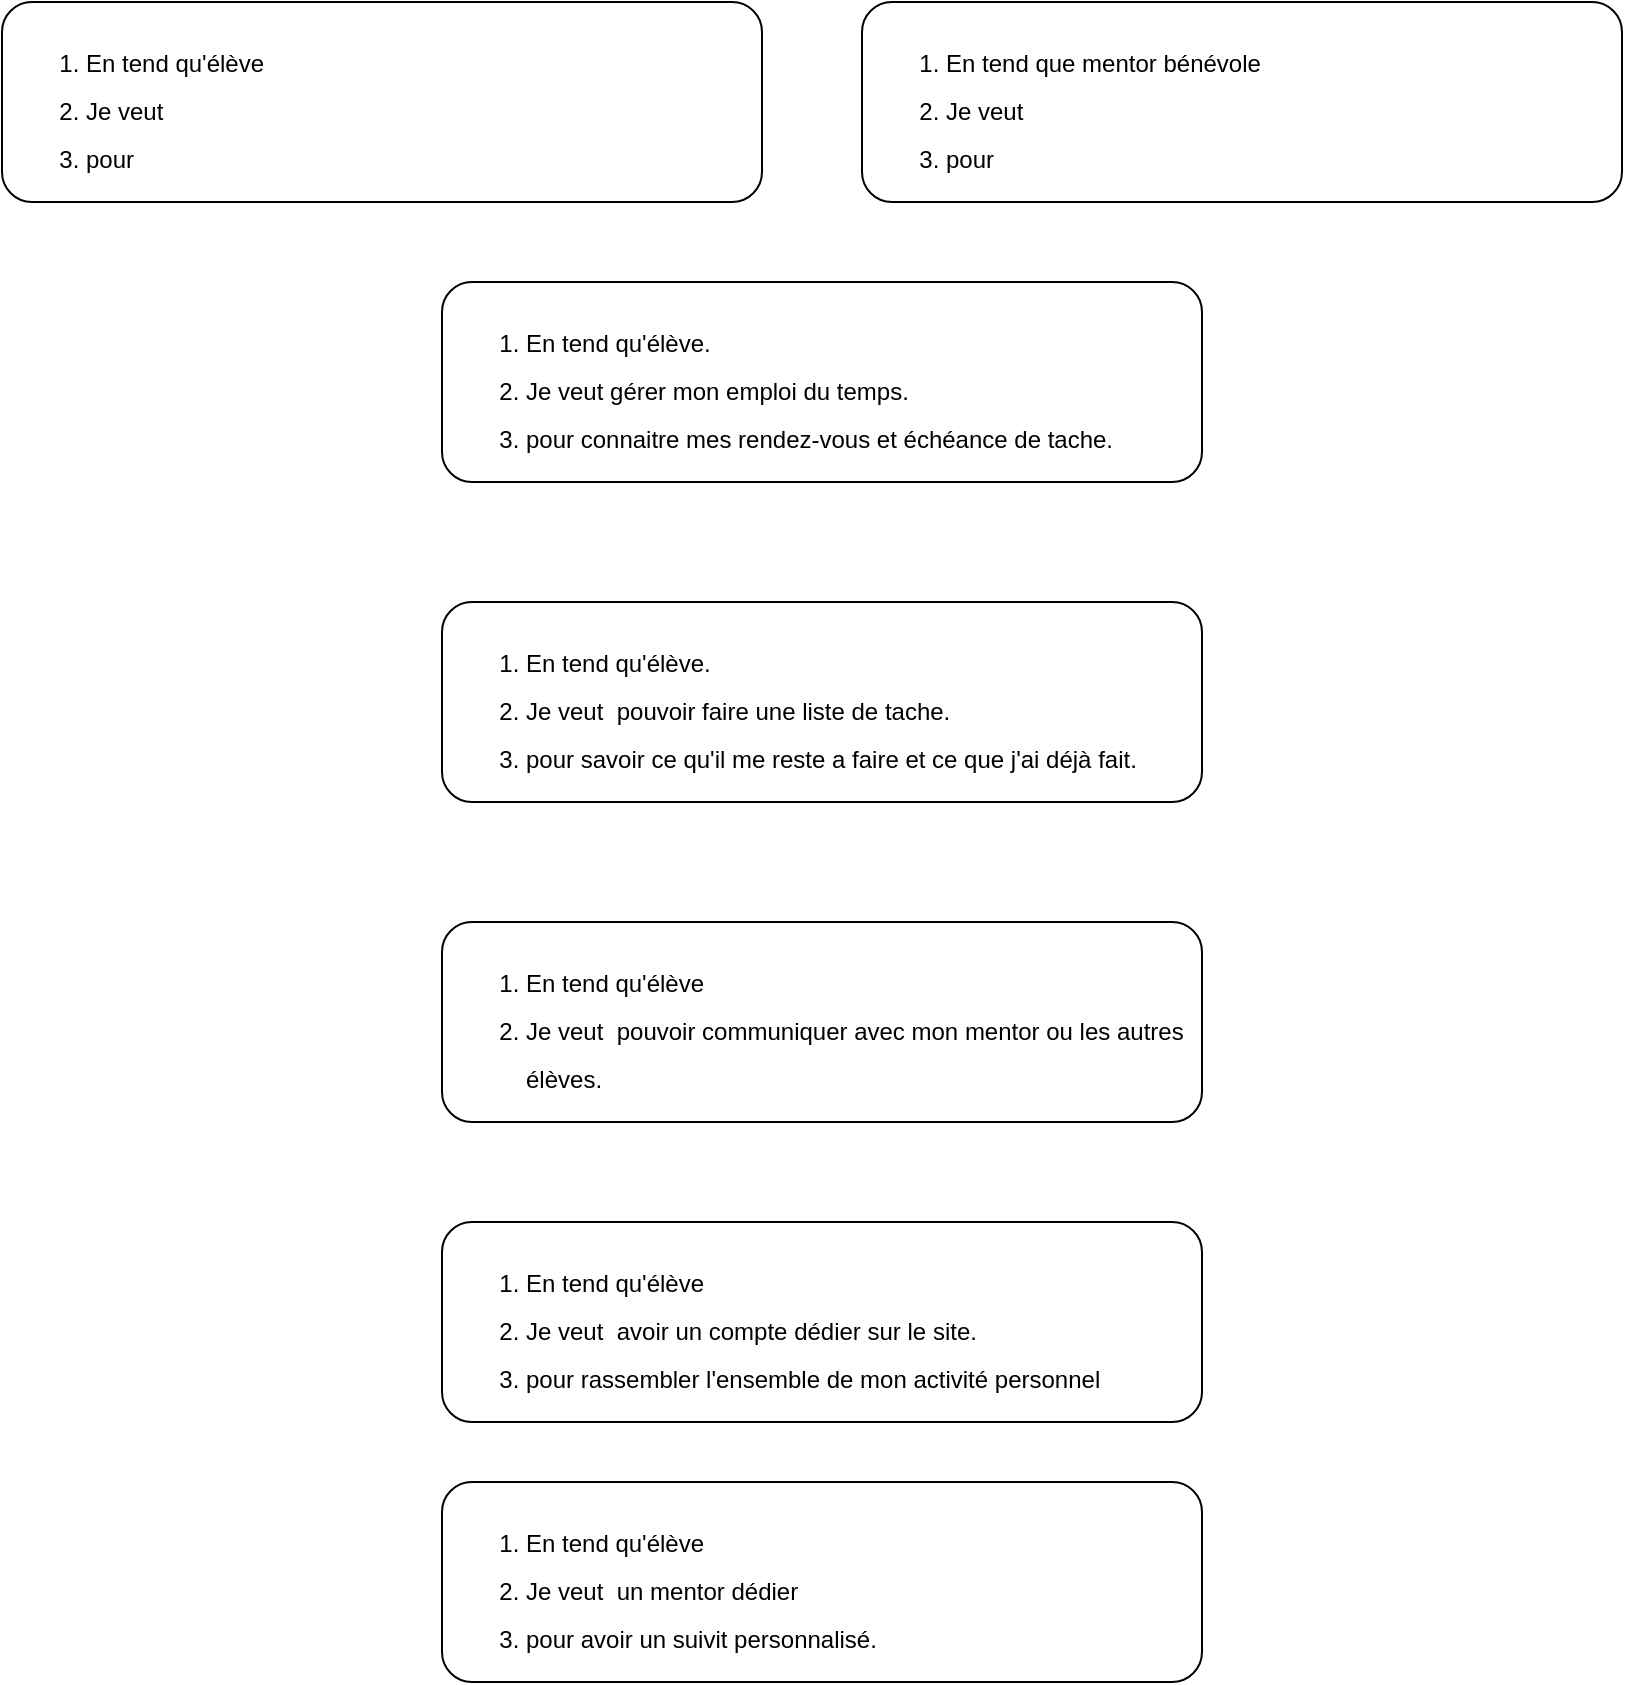 <mxfile version="21.5.1" type="github">
  <diagram name="Page-1" id="sj1A13hGBqNmOc4zXh2_">
    <mxGraphModel dx="1455" dy="2755" grid="1" gridSize="10" guides="1" tooltips="1" connect="1" arrows="1" fold="1" page="1" pageScale="1" pageWidth="827" pageHeight="1169" math="0" shadow="0">
      <root>
        <mxCell id="0" />
        <mxCell id="1" parent="0" />
        <mxCell id="OetnsAStxz32LthR_dCU-3" value="" style="group" vertex="1" connectable="0" parent="1">
          <mxGeometry x="-20" width="380" height="100" as="geometry" />
        </mxCell>
        <mxCell id="EO4pnPSAchLOPsAstI3M-14" value="" style="rounded=1;whiteSpace=wrap;html=1;" parent="OetnsAStxz32LthR_dCU-3" vertex="1">
          <mxGeometry width="380" height="100" as="geometry" />
        </mxCell>
        <mxCell id="EO4pnPSAchLOPsAstI3M-6" value="&lt;ol style=&quot;line-height: 200%;&quot;&gt;&lt;li&gt;En tend qu&#39;élève.&lt;/li&gt;&lt;li&gt;Je veut gérer mon emploi du temps. &lt;br&gt;&lt;/li&gt;&lt;li&gt;pour connaitre mes rendez-vous et échéance de tache.&lt;br&gt;&lt;/li&gt;&lt;/ol&gt;" style="text;strokeColor=none;fillColor=none;align=left;verticalAlign=middle;spacingLeft=0;spacingRight=4;overflow=hidden;rotatable=0;points=[[0,0.5],[1,0.5]];portConstraint=eastwest;whiteSpace=wrap;html=1;spacing=2;spacingTop=4;spacingBottom=4;imageAspect=1;" parent="OetnsAStxz32LthR_dCU-3" vertex="1">
          <mxGeometry width="380" height="100" as="geometry" />
        </mxCell>
        <mxCell id="OetnsAStxz32LthR_dCU-14" value="" style="group" vertex="1" connectable="0" parent="1">
          <mxGeometry x="190" y="-140" width="380" height="100" as="geometry" />
        </mxCell>
        <mxCell id="OetnsAStxz32LthR_dCU-15" value="" style="rounded=1;whiteSpace=wrap;html=1;" vertex="1" parent="OetnsAStxz32LthR_dCU-14">
          <mxGeometry width="380" height="100" as="geometry" />
        </mxCell>
        <mxCell id="OetnsAStxz32LthR_dCU-16" value="&lt;ol style=&quot;line-height: 200%;&quot;&gt;&lt;li&gt;En tend que mentor bénévole&lt;br&gt;&lt;/li&gt;&lt;li&gt;Je veut&amp;nbsp; &lt;br&gt;&lt;/li&gt;&lt;li&gt;pour&lt;/li&gt;&lt;/ol&gt;" style="text;strokeColor=none;fillColor=none;align=left;verticalAlign=middle;spacingLeft=0;spacingRight=4;overflow=hidden;rotatable=0;points=[[0,0.5],[1,0.5]];portConstraint=eastwest;whiteSpace=wrap;html=1;spacing=2;spacingTop=4;spacingBottom=4;imageAspect=1;" vertex="1" parent="OetnsAStxz32LthR_dCU-14">
          <mxGeometry width="380" height="100" as="geometry" />
        </mxCell>
        <mxCell id="OetnsAStxz32LthR_dCU-17" value="" style="group" vertex="1" connectable="0" parent="1">
          <mxGeometry x="-240" y="-140" width="380" height="100" as="geometry" />
        </mxCell>
        <mxCell id="OetnsAStxz32LthR_dCU-18" value="" style="rounded=1;whiteSpace=wrap;html=1;" vertex="1" parent="OetnsAStxz32LthR_dCU-17">
          <mxGeometry width="380" height="100" as="geometry" />
        </mxCell>
        <mxCell id="OetnsAStxz32LthR_dCU-19" value="&lt;ol style=&quot;line-height: 200%;&quot;&gt;&lt;li&gt;En tend qu&#39;élève&lt;/li&gt;&lt;li&gt;Je veut&amp;nbsp; &lt;br&gt;&lt;/li&gt;&lt;li&gt;pour&lt;/li&gt;&lt;/ol&gt;" style="text;strokeColor=none;fillColor=none;align=left;verticalAlign=middle;spacingLeft=0;spacingRight=4;overflow=hidden;rotatable=0;points=[[0,0.5],[1,0.5]];portConstraint=eastwest;whiteSpace=wrap;html=1;spacing=2;spacingTop=4;spacingBottom=4;imageAspect=1;" vertex="1" parent="OetnsAStxz32LthR_dCU-17">
          <mxGeometry width="380" height="100" as="geometry" />
        </mxCell>
        <mxCell id="OetnsAStxz32LthR_dCU-24" value="" style="group" vertex="1" connectable="0" parent="1">
          <mxGeometry x="-20" y="160" width="380" height="100" as="geometry" />
        </mxCell>
        <mxCell id="OetnsAStxz32LthR_dCU-12" value="" style="rounded=1;whiteSpace=wrap;html=1;container=0;" vertex="1" parent="OetnsAStxz32LthR_dCU-24">
          <mxGeometry width="380" height="100" as="geometry" />
        </mxCell>
        <mxCell id="OetnsAStxz32LthR_dCU-23" value="&lt;ol style=&quot;line-height: 200%;&quot;&gt;&lt;li&gt;En tend qu&#39;élève.&lt;br&gt;&lt;/li&gt;&lt;li&gt;Je veut&amp;nbsp; pouvoir faire une liste de tache.&lt;br&gt;&lt;/li&gt;&lt;li&gt;pour savoir ce qu&#39;il me reste a faire et ce que j&#39;ai déjà fait.&lt;br&gt;&lt;/li&gt;&lt;/ol&gt;" style="text;strokeColor=none;fillColor=none;align=left;verticalAlign=middle;spacingLeft=0;spacingRight=4;overflow=hidden;rotatable=0;points=[[0,0.5],[1,0.5]];portConstraint=eastwest;whiteSpace=wrap;html=1;spacing=2;spacingTop=4;spacingBottom=4;imageAspect=1;" vertex="1" parent="OetnsAStxz32LthR_dCU-24">
          <mxGeometry width="380" height="100" as="geometry" />
        </mxCell>
        <mxCell id="OetnsAStxz32LthR_dCU-25" value="" style="group" vertex="1" connectable="0" parent="1">
          <mxGeometry x="-20" y="320" width="380" height="100" as="geometry" />
        </mxCell>
        <mxCell id="OetnsAStxz32LthR_dCU-26" value="" style="rounded=1;whiteSpace=wrap;html=1;" vertex="1" parent="OetnsAStxz32LthR_dCU-25">
          <mxGeometry width="380" height="100" as="geometry" />
        </mxCell>
        <mxCell id="OetnsAStxz32LthR_dCU-27" value="&lt;ol style=&quot;line-height: 200%;&quot;&gt;&lt;li&gt;En tend qu&#39;élève&lt;/li&gt;&lt;li&gt;Je veut&amp;nbsp; pouvoir communiquer avec mon mentor ou les autres élèves.&lt;br&gt;&lt;/li&gt;&lt;li&gt;pour facilité mes échanges et mon apprentissage.&lt;br&gt;&lt;/li&gt;&lt;/ol&gt;" style="text;strokeColor=none;fillColor=none;align=left;verticalAlign=middle;spacingLeft=0;spacingRight=4;overflow=hidden;rotatable=0;points=[[0,0.5],[1,0.5]];portConstraint=eastwest;whiteSpace=wrap;html=1;spacing=2;spacingTop=4;spacingBottom=4;imageAspect=1;" vertex="1" parent="OetnsAStxz32LthR_dCU-25">
          <mxGeometry width="380" height="100" as="geometry" />
        </mxCell>
        <mxCell id="OetnsAStxz32LthR_dCU-28" value="" style="group" vertex="1" connectable="0" parent="1">
          <mxGeometry x="-20" y="470" width="380" height="100" as="geometry" />
        </mxCell>
        <mxCell id="OetnsAStxz32LthR_dCU-29" value="" style="rounded=1;whiteSpace=wrap;html=1;" vertex="1" parent="OetnsAStxz32LthR_dCU-28">
          <mxGeometry width="380" height="100" as="geometry" />
        </mxCell>
        <mxCell id="OetnsAStxz32LthR_dCU-30" value="&lt;ol style=&quot;line-height: 200%;&quot;&gt;&lt;li&gt;En tend qu&#39;élève&lt;/li&gt;&lt;li&gt;Je veut&amp;nbsp; avoir un compte dédier sur le site.&lt;br&gt;&lt;/li&gt;&lt;li&gt;pour rassembler l&#39;ensemble de mon activité personnel&lt;br&gt;&lt;/li&gt;&lt;/ol&gt;" style="text;strokeColor=none;fillColor=none;align=left;verticalAlign=middle;spacingLeft=0;spacingRight=4;overflow=hidden;rotatable=0;points=[[0,0.5],[1,0.5]];portConstraint=eastwest;whiteSpace=wrap;html=1;spacing=2;spacingTop=4;spacingBottom=4;imageAspect=1;" vertex="1" parent="OetnsAStxz32LthR_dCU-28">
          <mxGeometry width="380" height="100" as="geometry" />
        </mxCell>
        <mxCell id="OetnsAStxz32LthR_dCU-31" value="" style="group" vertex="1" connectable="0" parent="1">
          <mxGeometry x="-20" y="600" width="380" height="100" as="geometry" />
        </mxCell>
        <mxCell id="OetnsAStxz32LthR_dCU-32" value="" style="rounded=1;whiteSpace=wrap;html=1;" vertex="1" parent="OetnsAStxz32LthR_dCU-31">
          <mxGeometry width="380" height="100" as="geometry" />
        </mxCell>
        <mxCell id="OetnsAStxz32LthR_dCU-33" value="&lt;ol style=&quot;line-height: 200%;&quot;&gt;&lt;li&gt;En tend qu&#39;élève&lt;/li&gt;&lt;li&gt;Je veut&amp;nbsp; un mentor dédier&lt;br&gt;&lt;/li&gt;&lt;li&gt;pour avoir un suivit personnalisé.&lt;br&gt;&lt;/li&gt;&lt;/ol&gt;" style="text;strokeColor=none;fillColor=none;align=left;verticalAlign=middle;spacingLeft=0;spacingRight=4;overflow=hidden;rotatable=0;points=[[0,0.5],[1,0.5]];portConstraint=eastwest;whiteSpace=wrap;html=1;spacing=2;spacingTop=4;spacingBottom=4;imageAspect=1;" vertex="1" parent="OetnsAStxz32LthR_dCU-31">
          <mxGeometry width="380" height="100" as="geometry" />
        </mxCell>
      </root>
    </mxGraphModel>
  </diagram>
</mxfile>
